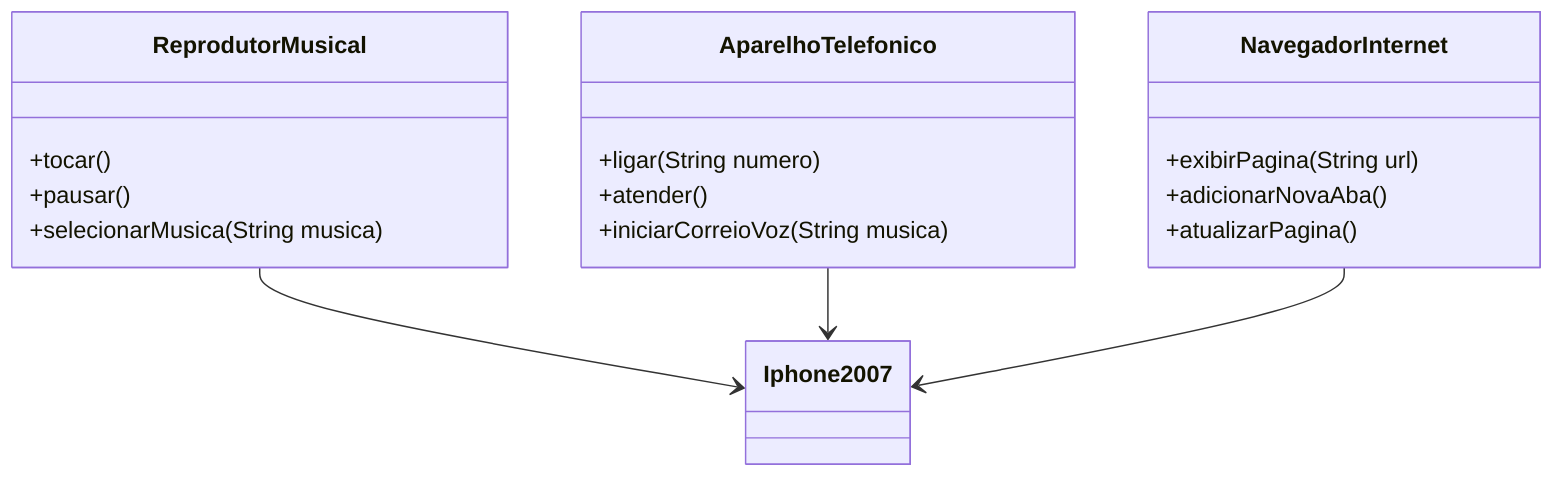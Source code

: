 classDiagram
    class `ReprodutorMusical`{
            +tocar()
            +pausar()
            +selecionarMusica(String musica)
    }
    class `AparelhoTelefonico`{
            +ligar(String numero)
            +atender()
            +iniciarCorreioVoz(String musica)
    }
    class `NavegadorInternet` {
            +exibirPagina(String url)
            +adicionarNovaAba()
            +atualizarPagina()
    }

    `ReprodutorMusical` --> `Iphone2007`
    `AparelhoTelefonico` --> `Iphone2007`
    `NavegadorInternet` --> `Iphone2007`
